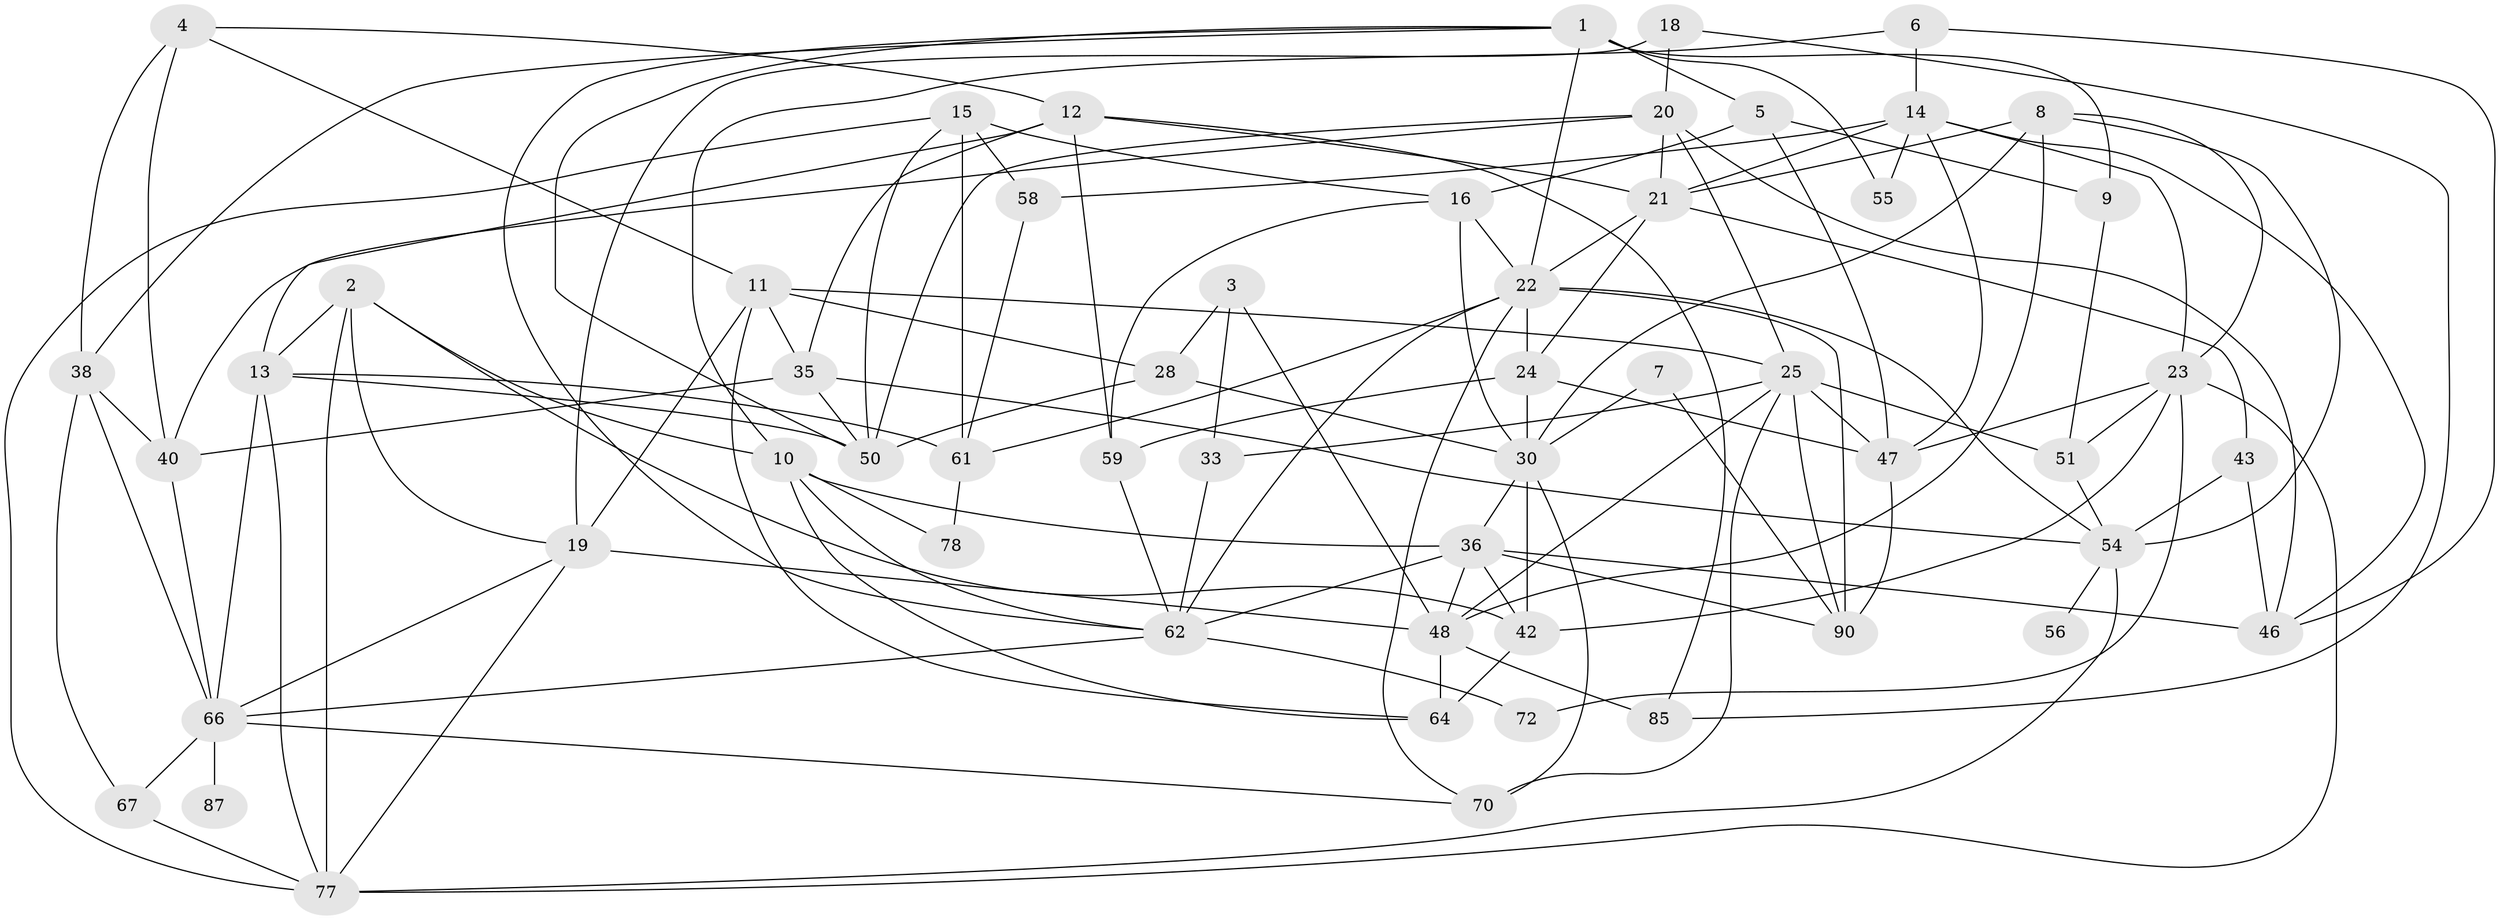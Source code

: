 // original degree distribution, {6: 0.12087912087912088, 5: 0.14285714285714285, 3: 0.3076923076923077, 4: 0.25274725274725274, 2: 0.12087912087912088, 7: 0.054945054945054944}
// Generated by graph-tools (version 1.1) at 2025/11/02/27/25 16:11:17]
// undirected, 55 vertices, 135 edges
graph export_dot {
graph [start="1"]
  node [color=gray90,style=filled];
  1 [super="+84"];
  2 [super="+27"];
  3;
  4 [super="+82"];
  5;
  6;
  7;
  8 [super="+68"];
  9 [super="+41"];
  10 [super="+49"];
  11 [super="+65"];
  12 [super="+44"];
  13 [super="+89"];
  14 [super="+17"];
  15 [super="+26"];
  16 [super="+53"];
  18;
  19 [super="+73"];
  20 [super="+31"];
  21 [super="+29"];
  22 [super="+88"];
  23 [super="+37"];
  24 [super="+34"];
  25 [super="+45"];
  28 [super="+86"];
  30 [super="+32"];
  33;
  35 [super="+63"];
  36 [super="+39"];
  38;
  40 [super="+60"];
  42 [super="+76"];
  43;
  46 [super="+74"];
  47 [super="+57"];
  48 [super="+81"];
  50 [super="+52"];
  51 [super="+69"];
  54 [super="+75"];
  55;
  56;
  58;
  59;
  61;
  62 [super="+80"];
  64;
  66 [super="+71"];
  67;
  70;
  72;
  77 [super="+79"];
  78 [super="+83"];
  85;
  87;
  90 [super="+91"];
  1 -- 5;
  1 -- 9;
  1 -- 55;
  1 -- 38;
  1 -- 22;
  1 -- 50;
  1 -- 62;
  2 -- 77 [weight=2];
  2 -- 42;
  2 -- 13;
  2 -- 10;
  2 -- 19;
  3 -- 48;
  3 -- 33;
  3 -- 28;
  4 -- 11;
  4 -- 38;
  4 -- 40;
  4 -- 12;
  5 -- 16;
  5 -- 47;
  5 -- 9;
  6 -- 46;
  6 -- 10;
  6 -- 14;
  7 -- 30;
  7 -- 90;
  8 -- 54;
  8 -- 21;
  8 -- 48;
  8 -- 30;
  8 -- 23;
  9 -- 51;
  10 -- 64;
  10 -- 78;
  10 -- 36;
  10 -- 62;
  11 -- 28;
  11 -- 64;
  11 -- 19 [weight=2];
  11 -- 25;
  11 -- 35;
  12 -- 21;
  12 -- 35;
  12 -- 59;
  12 -- 85;
  12 -- 13;
  13 -- 77;
  13 -- 50;
  13 -- 61;
  13 -- 66;
  14 -- 58;
  14 -- 21;
  14 -- 23;
  14 -- 55;
  14 -- 46;
  14 -- 47;
  15 -- 50;
  15 -- 58;
  15 -- 61;
  15 -- 77;
  15 -- 16;
  16 -- 59;
  16 -- 22;
  16 -- 30;
  18 -- 85;
  18 -- 19;
  18 -- 20;
  19 -- 66;
  19 -- 48 [weight=2];
  19 -- 77;
  20 -- 40;
  20 -- 50;
  20 -- 21;
  20 -- 46;
  20 -- 25;
  21 -- 43;
  21 -- 24;
  21 -- 22;
  22 -- 24;
  22 -- 54;
  22 -- 62;
  22 -- 70;
  22 -- 61;
  22 -- 90;
  23 -- 47;
  23 -- 51;
  23 -- 72;
  23 -- 77;
  23 -- 42;
  24 -- 59;
  24 -- 30;
  24 -- 47;
  25 -- 33;
  25 -- 47;
  25 -- 51;
  25 -- 48;
  25 -- 70;
  25 -- 90;
  28 -- 30 [weight=2];
  28 -- 50;
  30 -- 70;
  30 -- 42 [weight=2];
  30 -- 36;
  33 -- 62;
  35 -- 50;
  35 -- 40;
  35 -- 54;
  36 -- 46;
  36 -- 48;
  36 -- 90;
  36 -- 62;
  36 -- 42;
  38 -- 66;
  38 -- 40 [weight=2];
  38 -- 67;
  40 -- 66;
  42 -- 64;
  43 -- 54;
  43 -- 46;
  47 -- 90 [weight=2];
  48 -- 64;
  48 -- 85;
  51 -- 54;
  54 -- 77;
  54 -- 56 [weight=2];
  58 -- 61;
  59 -- 62;
  61 -- 78;
  62 -- 66;
  62 -- 72;
  66 -- 67;
  66 -- 87 [weight=2];
  66 -- 70;
  67 -- 77;
}
